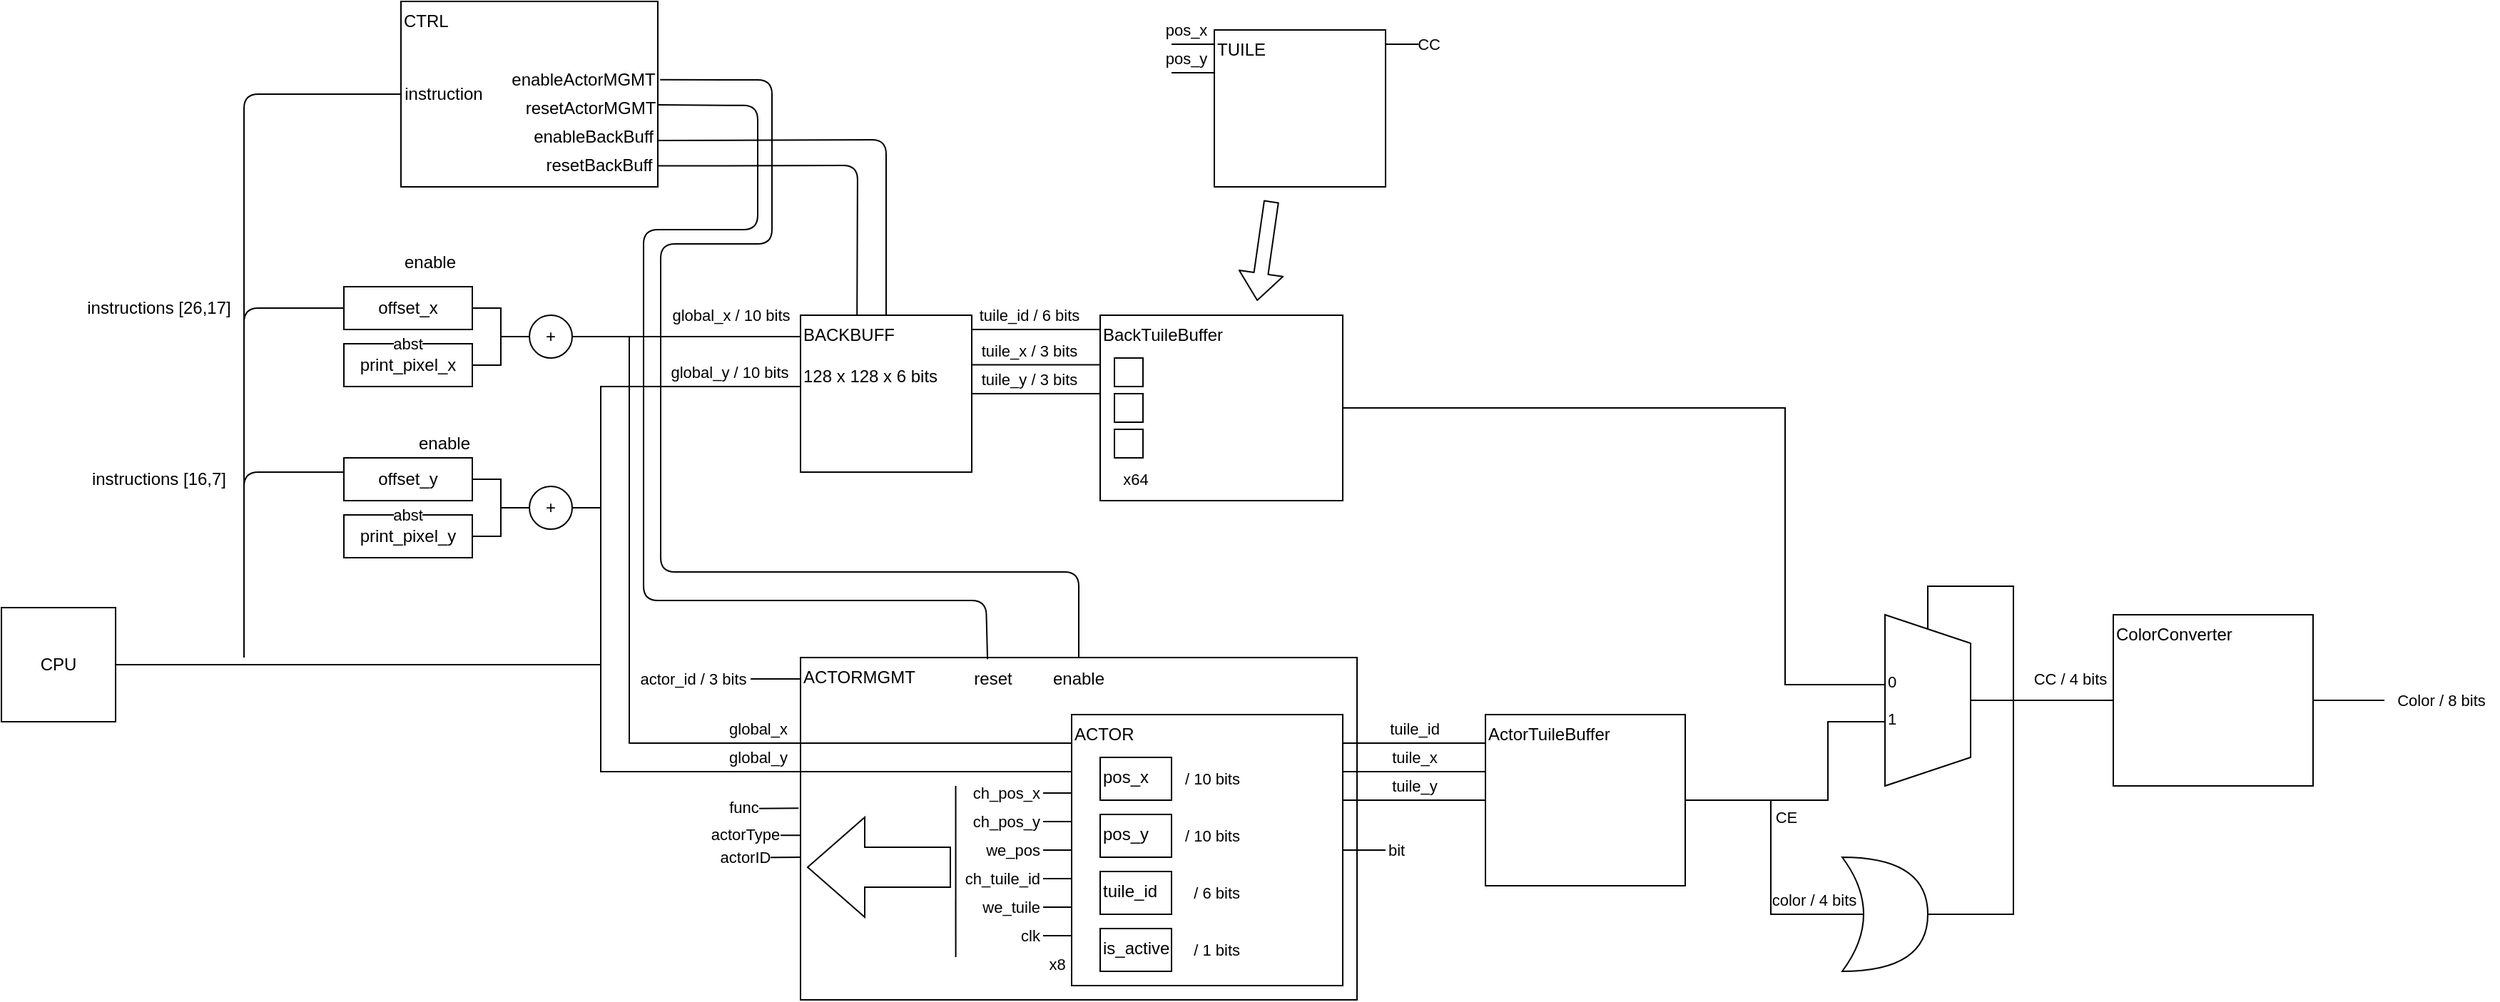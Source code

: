 <mxfile>
    <diagram name="Page-1" id="zRQfzv10hX_abkoxHjwF">
        <mxGraphModel dx="2179" dy="779" grid="1" gridSize="10" guides="1" tooltips="1" connect="1" arrows="1" fold="1" page="1" pageScale="1" pageWidth="850" pageHeight="1100" math="0" shadow="0">
            <root>
                <mxCell id="0"/>
                <mxCell id="1" parent="0"/>
                <mxCell id="LyNaJWKL_-otteVixTfj-6" style="edgeStyle=orthogonalEdgeStyle;rounded=0;orthogonalLoop=1;jettySize=auto;html=1;endArrow=none;endFill=0;" parent="1" source="LyNaJWKL_-otteVixTfj-1" target="LyNaJWKL_-otteVixTfj-5" edge="1">
                    <mxGeometry relative="1" as="geometry"/>
                </mxCell>
                <mxCell id="LyNaJWKL_-otteVixTfj-1" value="print_pixel_x" style="rounded=0;whiteSpace=wrap;html=1;" parent="1" vertex="1">
                    <mxGeometry x="140" y="250" width="90" height="30" as="geometry"/>
                </mxCell>
                <mxCell id="LyNaJWKL_-otteVixTfj-10" style="edgeStyle=orthogonalEdgeStyle;rounded=0;orthogonalLoop=1;jettySize=auto;html=1;endArrow=none;endFill=0;" parent="1" source="LyNaJWKL_-otteVixTfj-2" target="LyNaJWKL_-otteVixTfj-8" edge="1">
                    <mxGeometry relative="1" as="geometry"/>
                </mxCell>
                <mxCell id="LyNaJWKL_-otteVixTfj-2" value="print_pixel_y" style="rounded=0;whiteSpace=wrap;html=1;" parent="1" vertex="1">
                    <mxGeometry x="140" y="370" width="90" height="30" as="geometry"/>
                </mxCell>
                <mxCell id="LyNaJWKL_-otteVixTfj-7" style="edgeStyle=orthogonalEdgeStyle;rounded=0;orthogonalLoop=1;jettySize=auto;html=1;endArrow=none;endFill=0;" parent="1" source="LyNaJWKL_-otteVixTfj-3" target="LyNaJWKL_-otteVixTfj-5" edge="1">
                    <mxGeometry relative="1" as="geometry"/>
                </mxCell>
                <mxCell id="LyNaJWKL_-otteVixTfj-3" value="offset_x" style="rounded=0;whiteSpace=wrap;html=1;" parent="1" vertex="1">
                    <mxGeometry x="140" y="210" width="90" height="30" as="geometry"/>
                </mxCell>
                <mxCell id="LyNaJWKL_-otteVixTfj-9" style="edgeStyle=orthogonalEdgeStyle;rounded=0;orthogonalLoop=1;jettySize=auto;html=1;endArrow=none;endFill=0;" parent="1" source="LyNaJWKL_-otteVixTfj-4" target="LyNaJWKL_-otteVixTfj-8" edge="1">
                    <mxGeometry relative="1" as="geometry"/>
                </mxCell>
                <mxCell id="LyNaJWKL_-otteVixTfj-4" value="offset_y" style="rounded=0;whiteSpace=wrap;html=1;" parent="1" vertex="1">
                    <mxGeometry x="140" y="330" width="90" height="30" as="geometry"/>
                </mxCell>
                <mxCell id="LyNaJWKL_-otteVixTfj-12" style="edgeStyle=orthogonalEdgeStyle;rounded=0;orthogonalLoop=1;jettySize=auto;html=1;endArrow=none;endFill=0;" parent="1" source="LyNaJWKL_-otteVixTfj-5" target="LyNaJWKL_-otteVixTfj-11" edge="1">
                    <mxGeometry relative="1" as="geometry">
                        <Array as="points">
                            <mxPoint x="430" y="245"/>
                            <mxPoint x="430" y="245"/>
                        </Array>
                    </mxGeometry>
                </mxCell>
                <mxCell id="LyNaJWKL_-otteVixTfj-14" value="global_x / 10 bits" style="edgeLabel;html=1;align=center;verticalAlign=middle;resizable=0;points=[];" parent="LyNaJWKL_-otteVixTfj-12" vertex="1" connectable="0">
                    <mxGeometry x="0.431" y="1" relative="1" as="geometry">
                        <mxPoint x="-4" y="-14" as="offset"/>
                    </mxGeometry>
                </mxCell>
                <mxCell id="LyNaJWKL_-otteVixTfj-5" value="+" style="ellipse;whiteSpace=wrap;html=1;aspect=fixed;" parent="1" vertex="1">
                    <mxGeometry x="270" y="230" width="30" height="30" as="geometry"/>
                </mxCell>
                <mxCell id="LyNaJWKL_-otteVixTfj-13" value="global_y / 10 bits" style="edgeStyle=orthogonalEdgeStyle;rounded=0;orthogonalLoop=1;jettySize=auto;html=1;endArrow=none;endFill=0;" parent="1" source="LyNaJWKL_-otteVixTfj-8" target="LyNaJWKL_-otteVixTfj-11" edge="1">
                    <mxGeometry x="0.592" y="10" relative="1" as="geometry">
                        <Array as="points">
                            <mxPoint x="320" y="365"/>
                            <mxPoint x="320" y="280"/>
                        </Array>
                        <mxPoint as="offset"/>
                    </mxGeometry>
                </mxCell>
                <mxCell id="LyNaJWKL_-otteVixTfj-8" value="+" style="ellipse;whiteSpace=wrap;html=1;aspect=fixed;" parent="1" vertex="1">
                    <mxGeometry x="270" y="350" width="30" height="30" as="geometry"/>
                </mxCell>
                <mxCell id="LyNaJWKL_-otteVixTfj-24" value="tuile_id / 6 bits" style="edgeStyle=orthogonalEdgeStyle;shape=connector;rounded=0;orthogonalLoop=1;jettySize=auto;html=1;strokeColor=default;align=center;verticalAlign=middle;fontFamily=Helvetica;fontSize=11;fontColor=default;labelBackgroundColor=default;endArrow=none;endFill=0;" parent="1" source="LyNaJWKL_-otteVixTfj-11" target="LyNaJWKL_-otteVixTfj-18" edge="1">
                    <mxGeometry x="-0.111" y="10" relative="1" as="geometry">
                        <Array as="points">
                            <mxPoint x="620" y="240"/>
                            <mxPoint x="620" y="240"/>
                        </Array>
                        <mxPoint as="offset"/>
                    </mxGeometry>
                </mxCell>
                <mxCell id="LyNaJWKL_-otteVixTfj-25" value="tuile_x / 3 bits" style="edgeStyle=orthogonalEdgeStyle;shape=connector;rounded=0;orthogonalLoop=1;jettySize=auto;html=1;strokeColor=default;align=center;verticalAlign=middle;fontFamily=Helvetica;fontSize=11;fontColor=default;labelBackgroundColor=default;endArrow=none;endFill=0;" parent="1" edge="1">
                    <mxGeometry x="-0.111" y="10" relative="1" as="geometry">
                        <mxPoint x="580" y="264.719" as="sourcePoint"/>
                        <mxPoint x="670" y="264.719" as="targetPoint"/>
                        <Array as="points">
                            <mxPoint x="630" y="264.69"/>
                            <mxPoint x="630" y="264.69"/>
                        </Array>
                        <mxPoint as="offset"/>
                    </mxGeometry>
                </mxCell>
                <mxCell id="LyNaJWKL_-otteVixTfj-26" value="tuile_y / 3 bits" style="edgeStyle=orthogonalEdgeStyle;shape=connector;rounded=0;orthogonalLoop=1;jettySize=auto;html=1;strokeColor=default;align=center;verticalAlign=middle;fontFamily=Helvetica;fontSize=11;fontColor=default;labelBackgroundColor=default;endArrow=none;endFill=0;" parent="1" source="LyNaJWKL_-otteVixTfj-11" target="LyNaJWKL_-otteVixTfj-18" edge="1">
                    <mxGeometry x="-0.111" y="10" relative="1" as="geometry">
                        <Array as="points">
                            <mxPoint x="650" y="285"/>
                            <mxPoint x="650" y="285"/>
                        </Array>
                        <mxPoint as="offset"/>
                    </mxGeometry>
                </mxCell>
                <mxCell id="LyNaJWKL_-otteVixTfj-11" value="&lt;div align=&quot;left&quot;&gt;BACKBUFF&lt;/div&gt;&lt;div&gt;&lt;br&gt;&lt;/div&gt;&lt;div&gt;128 x 128 x 6 bits&lt;/div&gt;" style="rounded=0;whiteSpace=wrap;html=1;align=left;verticalAlign=top;" parent="1" vertex="1">
                    <mxGeometry x="460" y="230" width="120" height="110" as="geometry"/>
                </mxCell>
                <mxCell id="LyNaJWKL_-otteVixTfj-16" value="CTRL" style="rounded=0;whiteSpace=wrap;html=1;align=left;verticalAlign=top;" parent="1" vertex="1">
                    <mxGeometry x="180" y="10" width="180" height="130" as="geometry"/>
                </mxCell>
                <mxCell id="LyNaJWKL_-otteVixTfj-93" style="edgeStyle=orthogonalEdgeStyle;shape=connector;rounded=0;orthogonalLoop=1;jettySize=auto;html=1;strokeColor=default;align=center;verticalAlign=middle;fontFamily=Helvetica;fontSize=11;fontColor=default;labelBackgroundColor=default;endArrow=none;endFill=0;" parent="1" source="LyNaJWKL_-otteVixTfj-18" target="LyNaJWKL_-otteVixTfj-90" edge="1">
                    <mxGeometry relative="1" as="geometry">
                        <Array as="points">
                            <mxPoint x="1150" y="295"/>
                            <mxPoint x="1150" y="489"/>
                        </Array>
                    </mxGeometry>
                </mxCell>
                <mxCell id="LyNaJWKL_-otteVixTfj-18" value="&lt;span&gt;&lt;font style=&quot;color: rgb(0, 0, 0);&quot;&gt;BackTuileBuffer&lt;/font&gt;&lt;/span&gt;" style="rounded=0;whiteSpace=wrap;html=1;align=left;verticalAlign=top;" parent="1" vertex="1">
                    <mxGeometry x="670" y="230" width="170" height="130" as="geometry"/>
                </mxCell>
                <mxCell id="LyNaJWKL_-otteVixTfj-20" value="CC" style="edgeStyle=orthogonalEdgeStyle;rounded=0;orthogonalLoop=1;jettySize=auto;html=1;endArrow=none;endFill=0;" parent="1" source="LyNaJWKL_-otteVixTfj-19" edge="1">
                    <mxGeometry x="1" relative="1" as="geometry">
                        <mxPoint x="900" y="40" as="targetPoint"/>
                        <Array as="points">
                            <mxPoint x="900" y="40"/>
                            <mxPoint x="900" y="40"/>
                        </Array>
                        <mxPoint as="offset"/>
                    </mxGeometry>
                </mxCell>
                <mxCell id="LyNaJWKL_-otteVixTfj-21" value="&lt;div&gt;pos_x&lt;/div&gt;" style="edgeStyle=orthogonalEdgeStyle;shape=connector;rounded=0;orthogonalLoop=1;jettySize=auto;html=1;strokeColor=default;align=center;verticalAlign=middle;fontFamily=Helvetica;fontSize=11;fontColor=default;labelBackgroundColor=default;endArrow=none;endFill=0;" parent="1" source="LyNaJWKL_-otteVixTfj-19" edge="1">
                    <mxGeometry x="0.334" y="-10" relative="1" as="geometry">
                        <mxPoint x="720" y="40" as="targetPoint"/>
                        <Array as="points">
                            <mxPoint x="740" y="40"/>
                            <mxPoint x="740" y="40"/>
                        </Array>
                        <mxPoint as="offset"/>
                    </mxGeometry>
                </mxCell>
                <mxCell id="LyNaJWKL_-otteVixTfj-19" value="TUILE" style="rounded=0;whiteSpace=wrap;html=1;align=left;verticalAlign=top;" parent="1" vertex="1">
                    <mxGeometry x="750" y="30" width="120" height="110" as="geometry"/>
                </mxCell>
                <mxCell id="LyNaJWKL_-otteVixTfj-22" value="&lt;div&gt;pos_y&lt;/div&gt;" style="edgeStyle=orthogonalEdgeStyle;shape=connector;rounded=0;orthogonalLoop=1;jettySize=auto;html=1;strokeColor=default;align=center;verticalAlign=middle;fontFamily=Helvetica;fontSize=11;fontColor=default;labelBackgroundColor=default;endArrow=none;endFill=0;" parent="1" source="LyNaJWKL_-otteVixTfj-19" edge="1">
                    <mxGeometry x="0.334" y="-10" relative="1" as="geometry">
                        <mxPoint x="720" y="60" as="targetPoint"/>
                        <mxPoint x="760" y="50" as="sourcePoint"/>
                        <Array as="points">
                            <mxPoint x="720" y="60"/>
                        </Array>
                        <mxPoint as="offset"/>
                    </mxGeometry>
                </mxCell>
                <mxCell id="LyNaJWKL_-otteVixTfj-27" value="" style="whiteSpace=wrap;html=1;aspect=fixed;fontFamily=Helvetica;fontSize=11;fontColor=default;labelBackgroundColor=default;" parent="1" vertex="1">
                    <mxGeometry x="680" y="260" width="20" height="20" as="geometry"/>
                </mxCell>
                <mxCell id="LyNaJWKL_-otteVixTfj-28" value="" style="whiteSpace=wrap;html=1;aspect=fixed;fontFamily=Helvetica;fontSize=11;fontColor=default;labelBackgroundColor=default;" parent="1" vertex="1">
                    <mxGeometry x="680" y="285" width="20" height="20" as="geometry"/>
                </mxCell>
                <mxCell id="LyNaJWKL_-otteVixTfj-29" value="" style="whiteSpace=wrap;html=1;aspect=fixed;fontFamily=Helvetica;fontSize=11;fontColor=default;labelBackgroundColor=default;" parent="1" vertex="1">
                    <mxGeometry x="680" y="310" width="20" height="20" as="geometry"/>
                </mxCell>
                <mxCell id="LyNaJWKL_-otteVixTfj-30" value="x64" style="text;html=1;align=center;verticalAlign=middle;whiteSpace=wrap;rounded=0;fontFamily=Helvetica;fontSize=11;fontColor=default;labelBackgroundColor=default;" parent="1" vertex="1">
                    <mxGeometry x="680" y="330" width="30" height="30" as="geometry"/>
                </mxCell>
                <mxCell id="LyNaJWKL_-otteVixTfj-33" value="" style="edgeStyle=orthogonalEdgeStyle;shape=connector;rounded=0;orthogonalLoop=1;jettySize=auto;html=1;strokeColor=default;align=center;verticalAlign=middle;fontFamily=Helvetica;fontSize=11;fontColor=default;labelBackgroundColor=default;endArrow=none;endFill=0;" parent="1" source="LyNaJWKL_-otteVixTfj-32" target="LyNaJWKL_-otteVixTfj-85" edge="1">
                    <mxGeometry x="1" y="10" relative="1" as="geometry">
                        <mxPoint x="410" y="480" as="targetPoint"/>
                        <Array as="points">
                            <mxPoint x="440" y="485"/>
                            <mxPoint x="440" y="485"/>
                        </Array>
                        <mxPoint as="offset"/>
                    </mxGeometry>
                </mxCell>
                <mxCell id="LyNaJWKL_-otteVixTfj-32" value="&lt;span&gt;&lt;font style=&quot;color: rgb(0, 0, 0);&quot;&gt;ACTORMGMT&lt;/font&gt;&lt;/span&gt;" style="rounded=0;whiteSpace=wrap;html=1;align=left;verticalAlign=top;" parent="1" vertex="1">
                    <mxGeometry x="460" y="470" width="390" height="240" as="geometry"/>
                </mxCell>
                <mxCell id="LyNaJWKL_-otteVixTfj-74" value="tuile_id" style="edgeStyle=orthogonalEdgeStyle;shape=connector;rounded=0;orthogonalLoop=1;jettySize=auto;html=1;strokeColor=default;align=center;verticalAlign=middle;fontFamily=Helvetica;fontSize=11;fontColor=default;labelBackgroundColor=default;endArrow=none;endFill=0;" parent="1" source="LyNaJWKL_-otteVixTfj-34" target="LyNaJWKL_-otteVixTfj-73" edge="1">
                    <mxGeometry y="10" relative="1" as="geometry">
                        <Array as="points">
                            <mxPoint x="880" y="530"/>
                            <mxPoint x="880" y="530"/>
                        </Array>
                        <mxPoint as="offset"/>
                    </mxGeometry>
                </mxCell>
                <mxCell id="LyNaJWKL_-otteVixTfj-75" value="tuile_x" style="edgeStyle=orthogonalEdgeStyle;shape=connector;rounded=0;orthogonalLoop=1;jettySize=auto;html=1;strokeColor=default;align=center;verticalAlign=middle;fontFamily=Helvetica;fontSize=11;fontColor=default;labelBackgroundColor=default;endArrow=none;endFill=0;" parent="1" source="LyNaJWKL_-otteVixTfj-34" target="LyNaJWKL_-otteVixTfj-73" edge="1">
                    <mxGeometry y="10" relative="1" as="geometry">
                        <Array as="points">
                            <mxPoint x="900" y="550"/>
                            <mxPoint x="900" y="550"/>
                        </Array>
                        <mxPoint as="offset"/>
                    </mxGeometry>
                </mxCell>
                <mxCell id="LyNaJWKL_-otteVixTfj-78" value="tuile_y" style="edgeStyle=orthogonalEdgeStyle;shape=connector;rounded=0;orthogonalLoop=1;jettySize=auto;html=1;strokeColor=default;align=center;verticalAlign=middle;fontFamily=Helvetica;fontSize=11;fontColor=default;labelBackgroundColor=default;endArrow=none;endFill=0;" parent="1" source="LyNaJWKL_-otteVixTfj-34" target="LyNaJWKL_-otteVixTfj-73" edge="1">
                    <mxGeometry y="10" relative="1" as="geometry">
                        <Array as="points">
                            <mxPoint x="900" y="570"/>
                            <mxPoint x="900" y="570"/>
                        </Array>
                        <mxPoint as="offset"/>
                    </mxGeometry>
                </mxCell>
                <mxCell id="LyNaJWKL_-otteVixTfj-79" style="edgeStyle=orthogonalEdgeStyle;shape=connector;rounded=0;orthogonalLoop=1;jettySize=auto;html=1;strokeColor=default;align=center;verticalAlign=middle;fontFamily=Helvetica;fontSize=11;fontColor=default;labelBackgroundColor=default;endArrow=none;endFill=0;entryX=0;entryY=0.5;entryDx=0;entryDy=0;" parent="1" source="LyNaJWKL_-otteVixTfj-34" target="LyNaJWKL_-otteVixTfj-80" edge="1">
                    <mxGeometry relative="1" as="geometry">
                        <mxPoint x="930" y="800" as="targetPoint"/>
                        <Array as="points">
                            <mxPoint x="870" y="605"/>
                        </Array>
                    </mxGeometry>
                </mxCell>
                <mxCell id="LyNaJWKL_-otteVixTfj-34" value="ACTOR" style="rounded=0;whiteSpace=wrap;html=1;align=left;verticalAlign=top;" parent="1" vertex="1">
                    <mxGeometry x="650" y="510" width="190" height="190" as="geometry"/>
                </mxCell>
                <mxCell id="LyNaJWKL_-otteVixTfj-36" value="tuile_id" style="rounded=0;whiteSpace=wrap;html=1;align=left;verticalAlign=top;" parent="1" vertex="1">
                    <mxGeometry x="670" y="620" width="50" height="30" as="geometry"/>
                </mxCell>
                <mxCell id="LyNaJWKL_-otteVixTfj-48" style="edgeStyle=orthogonalEdgeStyle;shape=connector;rounded=0;orthogonalLoop=1;jettySize=auto;html=1;strokeColor=default;align=center;verticalAlign=middle;fontFamily=Helvetica;fontSize=11;fontColor=default;labelBackgroundColor=default;endArrow=none;endFill=0;" parent="1" source="LyNaJWKL_-otteVixTfj-47" target="LyNaJWKL_-otteVixTfj-34" edge="1">
                    <mxGeometry relative="1" as="geometry">
                        <Array as="points">
                            <mxPoint x="650" y="570"/>
                            <mxPoint x="650" y="570"/>
                        </Array>
                    </mxGeometry>
                </mxCell>
                <mxCell id="LyNaJWKL_-otteVixTfj-47" value="ch_pos_x" style="text;html=1;align=right;verticalAlign=middle;whiteSpace=wrap;rounded=0;fontFamily=Helvetica;fontSize=11;fontColor=default;labelBackgroundColor=default;" parent="1" vertex="1">
                    <mxGeometry x="570" y="550" width="60" height="30" as="geometry"/>
                </mxCell>
                <mxCell id="LyNaJWKL_-otteVixTfj-51" style="edgeStyle=orthogonalEdgeStyle;shape=connector;rounded=0;orthogonalLoop=1;jettySize=auto;html=1;strokeColor=default;align=center;verticalAlign=middle;fontFamily=Helvetica;fontSize=11;fontColor=default;labelBackgroundColor=default;endArrow=none;endFill=0;" parent="1" source="LyNaJWKL_-otteVixTfj-49" target="LyNaJWKL_-otteVixTfj-34" edge="1">
                    <mxGeometry relative="1" as="geometry">
                        <Array as="points">
                            <mxPoint x="640" y="585"/>
                            <mxPoint x="640" y="585"/>
                        </Array>
                    </mxGeometry>
                </mxCell>
                <mxCell id="LyNaJWKL_-otteVixTfj-49" value="ch_pos_y" style="text;html=1;align=right;verticalAlign=middle;whiteSpace=wrap;rounded=0;fontFamily=Helvetica;fontSize=11;fontColor=default;labelBackgroundColor=default;" parent="1" vertex="1">
                    <mxGeometry x="570" y="570" width="60" height="30" as="geometry"/>
                </mxCell>
                <mxCell id="LyNaJWKL_-otteVixTfj-52" style="edgeStyle=orthogonalEdgeStyle;shape=connector;rounded=0;orthogonalLoop=1;jettySize=auto;html=1;strokeColor=default;align=center;verticalAlign=middle;fontFamily=Helvetica;fontSize=11;fontColor=default;labelBackgroundColor=default;endArrow=none;endFill=0;" parent="1" source="LyNaJWKL_-otteVixTfj-50" target="LyNaJWKL_-otteVixTfj-34" edge="1">
                    <mxGeometry relative="1" as="geometry">
                        <Array as="points">
                            <mxPoint x="630" y="605"/>
                        </Array>
                    </mxGeometry>
                </mxCell>
                <mxCell id="LyNaJWKL_-otteVixTfj-50" value="we_pos" style="text;html=1;align=right;verticalAlign=middle;whiteSpace=wrap;rounded=0;fontFamily=Helvetica;fontSize=11;fontColor=default;labelBackgroundColor=default;" parent="1" vertex="1">
                    <mxGeometry x="570" y="590" width="60" height="30" as="geometry"/>
                </mxCell>
                <mxCell id="LyNaJWKL_-otteVixTfj-54" style="edgeStyle=orthogonalEdgeStyle;shape=connector;rounded=0;orthogonalLoop=1;jettySize=auto;html=1;strokeColor=default;align=center;verticalAlign=middle;fontFamily=Helvetica;fontSize=11;fontColor=default;labelBackgroundColor=default;endArrow=none;endFill=0;" parent="1" source="LyNaJWKL_-otteVixTfj-53" target="LyNaJWKL_-otteVixTfj-34" edge="1">
                    <mxGeometry relative="1" as="geometry">
                        <Array as="points">
                            <mxPoint x="630" y="625"/>
                            <mxPoint x="630" y="625"/>
                        </Array>
                    </mxGeometry>
                </mxCell>
                <mxCell id="LyNaJWKL_-otteVixTfj-53" value="ch_tuile_id" style="text;html=1;align=right;verticalAlign=middle;whiteSpace=wrap;rounded=0;fontFamily=Helvetica;fontSize=11;fontColor=default;labelBackgroundColor=default;" parent="1" vertex="1">
                    <mxGeometry x="570" y="610" width="60" height="30" as="geometry"/>
                </mxCell>
                <mxCell id="LyNaJWKL_-otteVixTfj-56" style="edgeStyle=orthogonalEdgeStyle;shape=connector;rounded=0;orthogonalLoop=1;jettySize=auto;html=1;strokeColor=default;align=center;verticalAlign=middle;fontFamily=Helvetica;fontSize=11;fontColor=default;labelBackgroundColor=default;endArrow=none;endFill=0;" parent="1" source="LyNaJWKL_-otteVixTfj-55" target="LyNaJWKL_-otteVixTfj-34" edge="1">
                    <mxGeometry relative="1" as="geometry">
                        <Array as="points">
                            <mxPoint x="640" y="645"/>
                            <mxPoint x="640" y="645"/>
                        </Array>
                    </mxGeometry>
                </mxCell>
                <mxCell id="LyNaJWKL_-otteVixTfj-55" value="we_tuile" style="text;html=1;align=right;verticalAlign=middle;whiteSpace=wrap;rounded=0;fontFamily=Helvetica;fontSize=11;fontColor=default;labelBackgroundColor=default;" parent="1" vertex="1">
                    <mxGeometry x="570" y="630" width="60" height="30" as="geometry"/>
                </mxCell>
                <mxCell id="LyNaJWKL_-otteVixTfj-59" style="edgeStyle=orthogonalEdgeStyle;shape=connector;rounded=0;orthogonalLoop=1;jettySize=auto;html=1;strokeColor=default;align=center;verticalAlign=middle;fontFamily=Helvetica;fontSize=11;fontColor=default;labelBackgroundColor=default;endArrow=none;endFill=0;" parent="1" source="LyNaJWKL_-otteVixTfj-58" target="LyNaJWKL_-otteVixTfj-34" edge="1">
                    <mxGeometry relative="1" as="geometry">
                        <Array as="points">
                            <mxPoint x="630" y="650"/>
                            <mxPoint x="630" y="650"/>
                        </Array>
                    </mxGeometry>
                </mxCell>
                <mxCell id="LyNaJWKL_-otteVixTfj-58" value="clk" style="text;html=1;align=right;verticalAlign=middle;whiteSpace=wrap;rounded=0;fontFamily=Helvetica;fontSize=11;fontColor=default;labelBackgroundColor=default;" parent="1" vertex="1">
                    <mxGeometry x="570" y="650" width="60" height="30" as="geometry"/>
                </mxCell>
                <mxCell id="LyNaJWKL_-otteVixTfj-60" value="x8" style="text;html=1;align=center;verticalAlign=middle;whiteSpace=wrap;rounded=0;fontFamily=Helvetica;fontSize=11;fontColor=default;labelBackgroundColor=default;" parent="1" vertex="1">
                    <mxGeometry x="610" y="670" width="60" height="30" as="geometry"/>
                </mxCell>
                <mxCell id="LyNaJWKL_-otteVixTfj-62" value="/ 6 bits" style="text;html=1;align=right;verticalAlign=middle;whiteSpace=wrap;rounded=0;fontFamily=Helvetica;fontSize=11;fontColor=default;labelBackgroundColor=default;" parent="1" vertex="1">
                    <mxGeometry x="720" y="620" width="50" height="30" as="geometry"/>
                </mxCell>
                <mxCell id="LyNaJWKL_-otteVixTfj-63" value="is_active" style="rounded=0;whiteSpace=wrap;html=1;align=left;verticalAlign=top;" parent="1" vertex="1">
                    <mxGeometry x="670" y="660" width="50" height="30" as="geometry"/>
                </mxCell>
                <mxCell id="LyNaJWKL_-otteVixTfj-64" value="/ 1 bits" style="text;html=1;align=right;verticalAlign=middle;whiteSpace=wrap;rounded=0;fontFamily=Helvetica;fontSize=11;fontColor=default;labelBackgroundColor=default;" parent="1" vertex="1">
                    <mxGeometry x="720" y="660" width="50" height="30" as="geometry"/>
                </mxCell>
                <mxCell id="LyNaJWKL_-otteVixTfj-66" value="pos_x " style="rounded=0;whiteSpace=wrap;html=1;align=left;verticalAlign=top;" parent="1" vertex="1">
                    <mxGeometry x="670" y="540" width="50" height="30" as="geometry"/>
                </mxCell>
                <mxCell id="LyNaJWKL_-otteVixTfj-67" value="/ 10 bits" style="text;html=1;align=right;verticalAlign=middle;whiteSpace=wrap;rounded=0;fontFamily=Helvetica;fontSize=11;fontColor=default;labelBackgroundColor=default;" parent="1" vertex="1">
                    <mxGeometry x="720" y="540" width="50" height="30" as="geometry"/>
                </mxCell>
                <mxCell id="LyNaJWKL_-otteVixTfj-68" value="pos_y " style="rounded=0;whiteSpace=wrap;html=1;align=left;verticalAlign=top;" parent="1" vertex="1">
                    <mxGeometry x="670" y="580" width="50" height="30" as="geometry"/>
                </mxCell>
                <mxCell id="LyNaJWKL_-otteVixTfj-69" value="/ 10 bits" style="text;html=1;align=right;verticalAlign=middle;whiteSpace=wrap;rounded=0;fontFamily=Helvetica;fontSize=11;fontColor=default;labelBackgroundColor=default;" parent="1" vertex="1">
                    <mxGeometry x="720" y="580" width="50" height="30" as="geometry"/>
                </mxCell>
                <mxCell id="LyNaJWKL_-otteVixTfj-70" value="global_x" style="edgeStyle=orthogonalEdgeStyle;shape=connector;rounded=0;orthogonalLoop=1;jettySize=auto;html=1;strokeColor=default;align=center;verticalAlign=middle;fontFamily=Helvetica;fontSize=11;fontColor=default;labelBackgroundColor=default;endArrow=none;endFill=0;" parent="1" source="LyNaJWKL_-otteVixTfj-5" target="LyNaJWKL_-otteVixTfj-34" edge="1">
                    <mxGeometry x="0.307" y="10" relative="1" as="geometry">
                        <Array as="points">
                            <mxPoint x="340" y="245"/>
                            <mxPoint x="340" y="530"/>
                        </Array>
                        <mxPoint as="offset"/>
                    </mxGeometry>
                </mxCell>
                <mxCell id="LyNaJWKL_-otteVixTfj-71" value="global_y" style="edgeStyle=orthogonalEdgeStyle;shape=connector;rounded=0;orthogonalLoop=1;jettySize=auto;html=1;strokeColor=default;align=center;verticalAlign=middle;fontFamily=Helvetica;fontSize=11;fontColor=default;labelBackgroundColor=default;endArrow=none;endFill=0;" parent="1" source="LyNaJWKL_-otteVixTfj-8" target="LyNaJWKL_-otteVixTfj-34" edge="1">
                    <mxGeometry x="0.178" y="10" relative="1" as="geometry">
                        <Array as="points">
                            <mxPoint x="320" y="365"/>
                            <mxPoint x="320" y="550"/>
                        </Array>
                        <mxPoint as="offset"/>
                    </mxGeometry>
                </mxCell>
                <mxCell id="LyNaJWKL_-otteVixTfj-88" style="edgeStyle=orthogonalEdgeStyle;shape=connector;rounded=0;orthogonalLoop=1;jettySize=auto;html=1;strokeColor=default;align=center;verticalAlign=middle;fontFamily=Helvetica;fontSize=11;fontColor=default;labelBackgroundColor=default;endArrow=none;endFill=0;" parent="1" source="LyNaJWKL_-otteVixTfj-73" target="LyNaJWKL_-otteVixTfj-90" edge="1">
                    <mxGeometry relative="1" as="geometry">
                        <mxPoint x="1160" y="570" as="targetPoint"/>
                        <Array as="points">
                            <mxPoint x="1180" y="570"/>
                            <mxPoint x="1180" y="515"/>
                        </Array>
                    </mxGeometry>
                </mxCell>
                <mxCell id="LyNaJWKL_-otteVixTfj-94" style="edgeStyle=orthogonalEdgeStyle;shape=connector;rounded=0;orthogonalLoop=1;jettySize=auto;html=1;strokeColor=default;align=center;verticalAlign=middle;fontFamily=Helvetica;fontSize=11;fontColor=default;labelBackgroundColor=default;endArrow=none;endFill=0;entryX=0;entryY=0.5;entryDx=0;entryDy=0;" parent="1" source="6fgGltNeWYGHIPw5uukX-6" target="LyNaJWKL_-otteVixTfj-89" edge="1">
                    <mxGeometry relative="1" as="geometry">
                        <mxPoint x="1110" y="670" as="targetPoint"/>
                        <Array as="points">
                            <mxPoint x="1310" y="650"/>
                            <mxPoint x="1310" y="420"/>
                            <mxPoint x="1250" y="420"/>
                        </Array>
                        <mxPoint x="1250" y="650.0" as="sourcePoint"/>
                    </mxGeometry>
                </mxCell>
                <mxCell id="6fgGltNeWYGHIPw5uukX-3" value="color / 4 bits" style="edgeStyle=orthogonalEdgeStyle;shape=connector;rounded=0;orthogonalLoop=1;jettySize=auto;html=1;strokeColor=default;align=center;verticalAlign=middle;fontFamily=Helvetica;fontSize=11;fontColor=default;labelBackgroundColor=default;startFill=0;endArrow=none;entryX=0.25;entryY=0.5;entryDx=0;entryDy=0;entryPerimeter=0;" parent="1" target="6fgGltNeWYGHIPw5uukX-6" edge="1">
                    <mxGeometry x="0.702" y="10" relative="1" as="geometry">
                        <mxPoint x="1080" y="539.97" as="sourcePoint"/>
                        <mxPoint x="1190" y="620" as="targetPoint"/>
                        <Array as="points">
                            <mxPoint x="1080" y="570"/>
                            <mxPoint x="1140" y="570"/>
                            <mxPoint x="1140" y="650"/>
                        </Array>
                        <mxPoint as="offset"/>
                    </mxGeometry>
                </mxCell>
                <mxCell id="LyNaJWKL_-otteVixTfj-73" value="ActorTuileBuffer" style="rounded=0;whiteSpace=wrap;html=1;align=left;verticalAlign=top;" parent="1" vertex="1">
                    <mxGeometry x="940" y="510" width="140" height="120" as="geometry"/>
                </mxCell>
                <mxCell id="LyNaJWKL_-otteVixTfj-80" value="&lt;font style=&quot;color: rgb(0, 0, 0);&quot;&gt;bit&lt;/font&gt;" style="text;html=1;align=left;verticalAlign=middle;whiteSpace=wrap;rounded=0;fontFamily=Helvetica;fontSize=11;fontColor=#FF3333;labelBackgroundColor=default;" parent="1" vertex="1">
                    <mxGeometry x="870" y="590" width="60" height="30" as="geometry"/>
                </mxCell>
                <mxCell id="LyNaJWKL_-otteVixTfj-82" value="&lt;font style=&quot;color: rgb(0, 0, 0);&quot;&gt;abst&lt;/font&gt;" style="text;html=1;align=center;verticalAlign=middle;whiteSpace=wrap;rounded=0;fontFamily=Helvetica;fontSize=11;fontColor=#FF3333;labelBackgroundColor=default;" parent="1" vertex="1">
                    <mxGeometry x="155" y="240" width="60" height="20" as="geometry"/>
                </mxCell>
                <mxCell id="LyNaJWKL_-otteVixTfj-83" value="&lt;font style=&quot;color: rgb(0, 0, 0);&quot;&gt;abst&lt;/font&gt;" style="text;html=1;align=center;verticalAlign=middle;whiteSpace=wrap;rounded=0;fontFamily=Helvetica;fontSize=11;fontColor=#FF3333;labelBackgroundColor=default;" parent="1" vertex="1">
                    <mxGeometry x="155" y="360" width="60" height="20" as="geometry"/>
                </mxCell>
                <mxCell id="LyNaJWKL_-otteVixTfj-85" value="actor_id / 3 bits" style="text;html=1;align=center;verticalAlign=middle;whiteSpace=wrap;rounded=0;fontFamily=Helvetica;fontSize=11;fontColor=default;labelBackgroundColor=default;" parent="1" vertex="1">
                    <mxGeometry x="345" y="470" width="80" height="30" as="geometry"/>
                </mxCell>
                <mxCell id="LyNaJWKL_-otteVixTfj-87" value="" style="html=1;shadow=0;dashed=0;align=center;verticalAlign=middle;shape=mxgraph.arrows2.arrow;dy=0.6;dx=40;direction=north;notch=0;fontFamily=Helvetica;fontSize=11;fontColor=default;labelBackgroundColor=default;rotation=-90;" parent="1" vertex="1">
                    <mxGeometry x="480" y="567" width="70" height="100" as="geometry"/>
                </mxCell>
                <mxCell id="LyNaJWKL_-otteVixTfj-89" value="" style="shape=trapezoid;perimeter=trapezoidPerimeter;whiteSpace=wrap;html=1;fixedSize=1;fontFamily=Helvetica;fontSize=11;fontColor=default;labelBackgroundColor=default;rotation=90;" parent="1" vertex="1">
                    <mxGeometry x="1190" y="470" width="120" height="60" as="geometry"/>
                </mxCell>
                <mxCell id="LyNaJWKL_-otteVixTfj-96" style="edgeStyle=orthogonalEdgeStyle;shape=connector;rounded=0;orthogonalLoop=1;jettySize=auto;html=1;strokeColor=default;align=center;verticalAlign=middle;fontFamily=Helvetica;fontSize=11;fontColor=default;labelBackgroundColor=default;endArrow=none;endFill=0;" parent="1" source="LyNaJWKL_-otteVixTfj-90" target="LyNaJWKL_-otteVixTfj-98" edge="1">
                    <mxGeometry relative="1" as="geometry">
                        <mxPoint x="1370.606" y="500" as="targetPoint"/>
                        <Array as="points">
                            <mxPoint x="1350" y="500"/>
                            <mxPoint x="1350" y="500"/>
                        </Array>
                    </mxGeometry>
                </mxCell>
                <mxCell id="LyNaJWKL_-otteVixTfj-90" value="&lt;div&gt;0&lt;/div&gt;&lt;div&gt;&lt;br&gt;&lt;/div&gt;&lt;div&gt;1&lt;/div&gt;" style="text;html=1;align=left;verticalAlign=middle;whiteSpace=wrap;rounded=0;fontFamily=Helvetica;fontSize=11;fontColor=default;labelBackgroundColor=default;" parent="1" vertex="1">
                    <mxGeometry x="1220" y="460" width="60" height="80" as="geometry"/>
                </mxCell>
                <mxCell id="LyNaJWKL_-otteVixTfj-95" value="CE" style="text;html=1;align=center;verticalAlign=middle;whiteSpace=wrap;rounded=0;fontFamily=Helvetica;fontSize=11;fontColor=default;labelBackgroundColor=default;" parent="1" vertex="1">
                    <mxGeometry x="1121" y="567" width="60" height="30" as="geometry"/>
                </mxCell>
                <mxCell id="LyNaJWKL_-otteVixTfj-101" style="edgeStyle=orthogonalEdgeStyle;shape=connector;rounded=0;orthogonalLoop=1;jettySize=auto;html=1;strokeColor=default;align=center;verticalAlign=middle;fontFamily=Helvetica;fontSize=11;fontColor=default;labelBackgroundColor=default;endArrow=none;endFill=0;" parent="1" source="LyNaJWKL_-otteVixTfj-98" target="LyNaJWKL_-otteVixTfj-102" edge="1">
                    <mxGeometry relative="1" as="geometry">
                        <mxPoint x="1570" y="500" as="targetPoint"/>
                    </mxGeometry>
                </mxCell>
                <mxCell id="LyNaJWKL_-otteVixTfj-98" value="ColorConverter" style="rounded=0;whiteSpace=wrap;html=1;align=left;verticalAlign=top;" parent="1" vertex="1">
                    <mxGeometry x="1380" y="440" width="140" height="120" as="geometry"/>
                </mxCell>
                <mxCell id="LyNaJWKL_-otteVixTfj-99" value="CC / 4 bits" style="text;html=1;align=center;verticalAlign=middle;whiteSpace=wrap;rounded=0;fontFamily=Helvetica;fontSize=11;fontColor=default;labelBackgroundColor=default;" parent="1" vertex="1">
                    <mxGeometry x="1320" y="470" width="60" height="30" as="geometry"/>
                </mxCell>
                <mxCell id="LyNaJWKL_-otteVixTfj-102" value="&lt;font&gt;Color / &lt;span&gt;&lt;font style=&quot;color: rgb(0, 0, 0);&quot;&gt;8&lt;/font&gt;&lt;/span&gt; bits&lt;/font&gt;" style="text;html=1;align=center;verticalAlign=middle;whiteSpace=wrap;rounded=0;fontFamily=Helvetica;fontSize=11;fontColor=default;labelBackgroundColor=default;" parent="1" vertex="1">
                    <mxGeometry x="1570" y="485" width="80" height="30" as="geometry"/>
                </mxCell>
                <mxCell id="LyNaJWKL_-otteVixTfj-103" value="" style="endArrow=none;html=1;rounded=0;strokeColor=default;align=center;verticalAlign=middle;fontFamily=Helvetica;fontSize=11;fontColor=default;labelBackgroundColor=default;edgeStyle=orthogonalEdgeStyle;" parent="1" edge="1">
                    <mxGeometry width="50" height="50" relative="1" as="geometry">
                        <mxPoint x="568.75" y="640" as="sourcePoint"/>
                        <mxPoint x="568.75" y="560" as="targetPoint"/>
                        <Array as="points">
                            <mxPoint x="569" y="680"/>
                            <mxPoint x="569" y="680"/>
                        </Array>
                    </mxGeometry>
                </mxCell>
                <mxCell id="6fgGltNeWYGHIPw5uukX-6" value="" style="shape=xor;whiteSpace=wrap;html=1;fontFamily=Helvetica;fontSize=11;fontColor=default;labelBackgroundColor=default;" parent="1" vertex="1">
                    <mxGeometry x="1190" y="610" width="60" height="80" as="geometry"/>
                </mxCell>
                <mxCell id="2" value="" style="endArrow=none;html=1;" parent="1" edge="1">
                    <mxGeometry width="50" height="50" relative="1" as="geometry">
                        <mxPoint x="320" y="475" as="sourcePoint"/>
                        <mxPoint x="-20" y="475.0" as="targetPoint"/>
                    </mxGeometry>
                </mxCell>
                <mxCell id="4" value="" style="endArrow=none;html=1;entryX=0;entryY=0.5;entryDx=0;entryDy=0;edgeStyle=orthogonalEdgeStyle;" parent="1" edge="1">
                    <mxGeometry width="50" height="50" relative="1" as="geometry">
                        <mxPoint x="70" y="470" as="sourcePoint"/>
                        <mxPoint x="140" y="340" as="targetPoint"/>
                        <Array as="points">
                            <mxPoint x="70" y="340"/>
                        </Array>
                    </mxGeometry>
                </mxCell>
                <mxCell id="6" value="" style="endArrow=none;html=1;entryX=0;entryY=0.5;entryDx=0;entryDy=0;" parent="1" target="LyNaJWKL_-otteVixTfj-3" edge="1">
                    <mxGeometry width="50" height="50" relative="1" as="geometry">
                        <mxPoint x="70" y="350" as="sourcePoint"/>
                        <mxPoint x="400" y="420" as="targetPoint"/>
                        <Array as="points">
                            <mxPoint x="70" y="225"/>
                        </Array>
                    </mxGeometry>
                </mxCell>
                <mxCell id="7" value="" style="endArrow=none;html=1;entryX=-0.006;entryY=0.44;entryDx=0;entryDy=0;entryPerimeter=0;" parent="1" edge="1">
                    <mxGeometry width="50" height="50" relative="1" as="geometry">
                        <mxPoint x="411" y="576" as="sourcePoint"/>
                        <mxPoint x="458.66" y="575.6" as="targetPoint"/>
                    </mxGeometry>
                </mxCell>
                <mxCell id="8" value="func" style="edgeLabel;html=1;align=center;verticalAlign=middle;resizable=0;points=[];" parent="7" vertex="1" connectable="0">
                    <mxGeometry x="-0.647" y="1" relative="1" as="geometry">
                        <mxPoint as="offset"/>
                    </mxGeometry>
                </mxCell>
                <mxCell id="9" value="" style="endArrow=none;html=1;entryX=-0.006;entryY=0.44;entryDx=0;entryDy=0;entryPerimeter=0;" parent="1" edge="1">
                    <mxGeometry width="50" height="50" relative="1" as="geometry">
                        <mxPoint x="412" y="594.63" as="sourcePoint"/>
                        <mxPoint x="460" y="594.63" as="targetPoint"/>
                    </mxGeometry>
                </mxCell>
                <mxCell id="10" value="actorType" style="edgeLabel;html=1;align=center;verticalAlign=middle;resizable=0;points=[];" parent="9" vertex="1" connectable="0">
                    <mxGeometry x="-0.647" y="1" relative="1" as="geometry">
                        <mxPoint as="offset"/>
                    </mxGeometry>
                </mxCell>
                <mxCell id="11" value="" style="endArrow=none;html=1;entryX=-0.006;entryY=0.44;entryDx=0;entryDy=0;entryPerimeter=0;" parent="1" edge="1">
                    <mxGeometry width="50" height="50" relative="1" as="geometry">
                        <mxPoint x="412.34" y="610.4" as="sourcePoint"/>
                        <mxPoint x="460.0" y="610.0" as="targetPoint"/>
                    </mxGeometry>
                </mxCell>
                <mxCell id="12" value="actorID" style="edgeLabel;html=1;align=center;verticalAlign=middle;resizable=0;points=[];" parent="11" vertex="1" connectable="0">
                    <mxGeometry x="-0.647" y="1" relative="1" as="geometry">
                        <mxPoint as="offset"/>
                    </mxGeometry>
                </mxCell>
                <mxCell id="13" value="CPU" style="whiteSpace=wrap;html=1;aspect=fixed;" parent="1" vertex="1">
                    <mxGeometry x="-100" y="435" width="80" height="80" as="geometry"/>
                </mxCell>
                <mxCell id="17" value="enable" style="text;html=1;align=center;verticalAlign=middle;resizable=0;points=[];autosize=1;strokeColor=none;fillColor=none;" parent="1" vertex="1">
                    <mxGeometry x="170" y="178" width="60" height="30" as="geometry"/>
                </mxCell>
                <mxCell id="18" value="enable" style="text;html=1;align=center;verticalAlign=middle;resizable=0;points=[];autosize=1;strokeColor=none;fillColor=none;" parent="1" vertex="1">
                    <mxGeometry x="180" y="305" width="60" height="30" as="geometry"/>
                </mxCell>
                <mxCell id="23" value="" style="endArrow=none;html=1;entryX=0.5;entryY=0;entryDx=0;entryDy=0;exitX=1;exitY=0.75;exitDx=0;exitDy=0;" parent="1" source="LyNaJWKL_-otteVixTfj-16" target="LyNaJWKL_-otteVixTfj-11" edge="1">
                    <mxGeometry width="50" height="50" relative="1" as="geometry">
                        <mxPoint x="430" y="250" as="sourcePoint"/>
                        <mxPoint x="480" y="200" as="targetPoint"/>
                        <Array as="points">
                            <mxPoint x="520" y="107"/>
                        </Array>
                    </mxGeometry>
                </mxCell>
                <mxCell id="24" value="" style="endArrow=none;html=1;entryX=0.33;entryY=-0.005;entryDx=0;entryDy=0;entryPerimeter=0;exitX=0.997;exitY=0.887;exitDx=0;exitDy=0;exitPerimeter=0;" parent="1" source="LyNaJWKL_-otteVixTfj-16" target="LyNaJWKL_-otteVixTfj-11" edge="1">
                    <mxGeometry width="50" height="50" relative="1" as="geometry">
                        <mxPoint x="330" y="125" as="sourcePoint"/>
                        <mxPoint x="510" y="200" as="targetPoint"/>
                        <Array as="points">
                            <mxPoint x="500" y="125"/>
                        </Array>
                    </mxGeometry>
                </mxCell>
                <mxCell id="25" value="enableBackBuff" style="text;html=1;align=center;verticalAlign=middle;whiteSpace=wrap;rounded=0;" parent="1" vertex="1">
                    <mxGeometry x="285" y="90" width="60" height="30" as="geometry"/>
                </mxCell>
                <mxCell id="26" value="resetBackBuff" style="text;html=1;align=center;verticalAlign=middle;whiteSpace=wrap;rounded=0;" parent="1" vertex="1">
                    <mxGeometry x="289" y="110" width="60" height="30" as="geometry"/>
                </mxCell>
                <mxCell id="27" value="instructions [26,17]" style="text;html=1;align=center;verticalAlign=middle;resizable=0;points=[];autosize=1;strokeColor=none;fillColor=none;" parent="1" vertex="1">
                    <mxGeometry x="-50" y="210" width="120" height="30" as="geometry"/>
                </mxCell>
                <mxCell id="28" value="instructions [16,7]" style="text;html=1;align=center;verticalAlign=middle;resizable=0;points=[];autosize=1;strokeColor=none;fillColor=none;" parent="1" vertex="1">
                    <mxGeometry x="-50" y="330" width="120" height="30" as="geometry"/>
                </mxCell>
                <mxCell id="33" value="instruction" style="text;strokeColor=none;align=center;fillColor=none;html=1;verticalAlign=middle;whiteSpace=wrap;rounded=0;" parent="1" vertex="1">
                    <mxGeometry x="180" y="60" width="60" height="30" as="geometry"/>
                </mxCell>
                <mxCell id="34" value="" style="endArrow=none;html=1;entryX=0;entryY=0.5;entryDx=0;entryDy=0;" parent="1" target="33" edge="1">
                    <mxGeometry width="50" height="50" relative="1" as="geometry">
                        <mxPoint x="70" y="250" as="sourcePoint"/>
                        <mxPoint x="260" y="190" as="targetPoint"/>
                        <Array as="points">
                            <mxPoint x="70" y="75"/>
                        </Array>
                    </mxGeometry>
                </mxCell>
                <mxCell id="35" value="" style="shape=flexArrow;endArrow=classic;html=1;" parent="1" edge="1">
                    <mxGeometry width="50" height="50" relative="1" as="geometry">
                        <mxPoint x="790" y="150" as="sourcePoint"/>
                        <mxPoint x="780" y="220" as="targetPoint"/>
                    </mxGeometry>
                </mxCell>
                <mxCell id="36" value="enableActorMGMT" style="text;html=1;align=center;verticalAlign=middle;whiteSpace=wrap;rounded=0;" parent="1" vertex="1">
                    <mxGeometry x="278" y="50" width="60" height="30" as="geometry"/>
                </mxCell>
                <mxCell id="37" value="" style="endArrow=none;html=1;entryX=1.009;entryY=0.422;entryDx=0;entryDy=0;entryPerimeter=0;exitX=0.5;exitY=0;exitDx=0;exitDy=0;" parent="1" source="38" target="LyNaJWKL_-otteVixTfj-16" edge="1">
                    <mxGeometry width="50" height="50" relative="1" as="geometry">
                        <mxPoint x="570" y="320" as="sourcePoint"/>
                        <mxPoint x="620" y="270" as="targetPoint"/>
                        <Array as="points">
                            <mxPoint x="655" y="410"/>
                            <mxPoint x="362" y="410"/>
                            <mxPoint x="362" y="180"/>
                            <mxPoint x="440" y="180"/>
                            <mxPoint x="440" y="65"/>
                        </Array>
                    </mxGeometry>
                </mxCell>
                <mxCell id="38" value="enable" style="text;html=1;align=center;verticalAlign=middle;whiteSpace=wrap;rounded=0;" parent="1" vertex="1">
                    <mxGeometry x="625" y="470" width="60" height="30" as="geometry"/>
                </mxCell>
                <mxCell id="39" value="" style="endArrow=none;html=1;entryX=1.009;entryY=0.422;entryDx=0;entryDy=0;entryPerimeter=0;exitX=0.336;exitY=0.005;exitDx=0;exitDy=0;exitPerimeter=0;" parent="1" source="LyNaJWKL_-otteVixTfj-32" edge="1">
                    <mxGeometry width="50" height="50" relative="1" as="geometry">
                        <mxPoint x="628" y="487.5" as="sourcePoint"/>
                        <mxPoint x="360" y="82.5" as="targetPoint"/>
                        <Array as="points">
                            <mxPoint x="590" y="430"/>
                            <mxPoint x="350" y="430"/>
                            <mxPoint x="350" y="170"/>
                            <mxPoint x="430" y="170"/>
                            <mxPoint x="430" y="83"/>
                        </Array>
                    </mxGeometry>
                </mxCell>
                <mxCell id="40" value="reset" style="text;html=1;align=center;verticalAlign=middle;whiteSpace=wrap;rounded=0;" parent="1" vertex="1">
                    <mxGeometry x="565" y="470" width="60" height="30" as="geometry"/>
                </mxCell>
                <mxCell id="41" value="resetActorMGMT" style="text;html=1;align=center;verticalAlign=middle;whiteSpace=wrap;rounded=0;" parent="1" vertex="1">
                    <mxGeometry x="283" y="70" width="60" height="30" as="geometry"/>
                </mxCell>
            </root>
        </mxGraphModel>
    </diagram>
</mxfile>